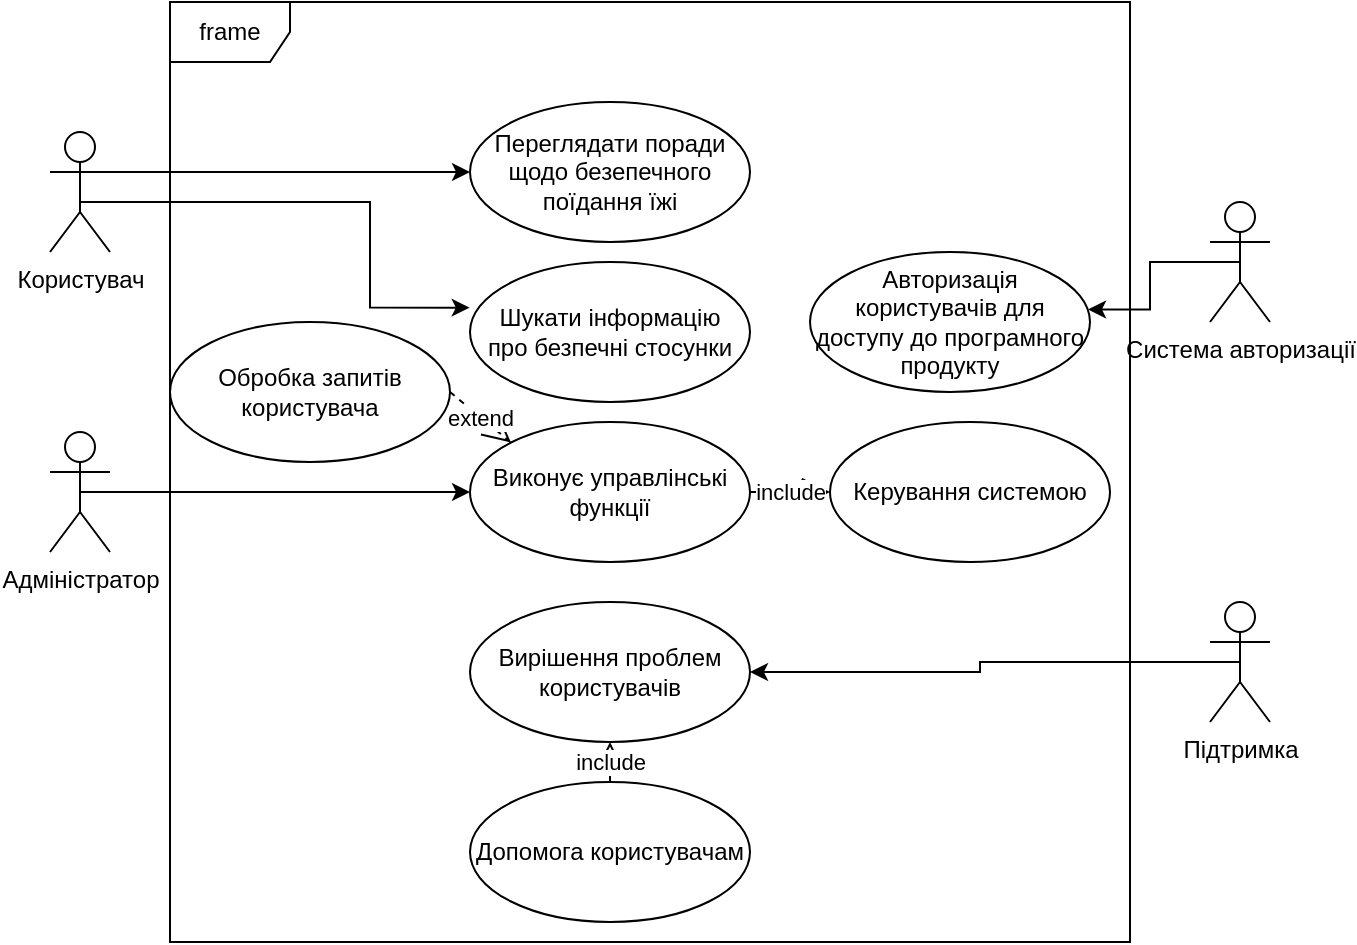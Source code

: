 <mxfile version="22.0.0" type="device">
  <diagram id="C5RBs43oDa-KdzZeNtuy" name="Page-1">
    <mxGraphModel dx="925" dy="468" grid="1" gridSize="10" guides="1" tooltips="1" connect="1" arrows="1" fold="1" page="1" pageScale="1" pageWidth="827" pageHeight="1169" math="0" shadow="0">
      <root>
        <mxCell id="WIyWlLk6GJQsqaUBKTNV-0" />
        <mxCell id="WIyWlLk6GJQsqaUBKTNV-1" parent="WIyWlLk6GJQsqaUBKTNV-0" />
        <mxCell id="HAlKXmDzrB93N0-EfDcC-2" value="frame" style="shape=umlFrame;whiteSpace=wrap;html=1;" parent="WIyWlLk6GJQsqaUBKTNV-1" vertex="1">
          <mxGeometry x="160" y="120" width="480" height="470" as="geometry" />
        </mxCell>
        <mxCell id="Xu0v2ZnW0rIR01lpbdp4-16" style="edgeStyle=orthogonalEdgeStyle;rounded=0;orthogonalLoop=1;jettySize=auto;html=1;exitX=0.5;exitY=0.5;exitDx=0;exitDy=0;exitPerimeter=0;" parent="WIyWlLk6GJQsqaUBKTNV-1" source="HAlKXmDzrB93N0-EfDcC-0" target="Xu0v2ZnW0rIR01lpbdp4-2" edge="1">
          <mxGeometry relative="1" as="geometry" />
        </mxCell>
        <mxCell id="HAlKXmDzrB93N0-EfDcC-0" value="Підтримка&lt;br&gt;" style="shape=umlActor;verticalLabelPosition=bottom;verticalAlign=top;html=1;" parent="WIyWlLk6GJQsqaUBKTNV-1" vertex="1">
          <mxGeometry x="680" y="420" width="30" height="60" as="geometry" />
        </mxCell>
        <mxCell id="HAlKXmDzrB93N0-EfDcC-1" value="Переглядати поради&lt;br&gt;щодо безепечного&lt;br&gt;поїдання їжі" style="ellipse;whiteSpace=wrap;html=1;" parent="WIyWlLk6GJQsqaUBKTNV-1" vertex="1">
          <mxGeometry x="310" y="170" width="140" height="70" as="geometry" />
        </mxCell>
        <mxCell id="HAlKXmDzrB93N0-EfDcC-3" value="Шукати інформацію&lt;br&gt;про безпечні стосунки" style="ellipse;whiteSpace=wrap;html=1;" parent="WIyWlLk6GJQsqaUBKTNV-1" vertex="1">
          <mxGeometry x="310" y="250" width="140" height="70" as="geometry" />
        </mxCell>
        <mxCell id="Xu0v2ZnW0rIR01lpbdp4-8" style="edgeStyle=orthogonalEdgeStyle;rounded=0;orthogonalLoop=1;jettySize=auto;html=1;exitX=0.5;exitY=0.5;exitDx=0;exitDy=0;exitPerimeter=0;entryX=0;entryY=0.5;entryDx=0;entryDy=0;" parent="WIyWlLk6GJQsqaUBKTNV-1" source="HAlKXmDzrB93N0-EfDcC-4" target="HAlKXmDzrB93N0-EfDcC-1" edge="1">
          <mxGeometry relative="1" as="geometry">
            <Array as="points">
              <mxPoint x="115" y="205" />
            </Array>
          </mxGeometry>
        </mxCell>
        <mxCell id="HAlKXmDzrB93N0-EfDcC-4" value="Користувач&lt;br&gt;" style="shape=umlActor;verticalLabelPosition=bottom;verticalAlign=top;html=1;" parent="WIyWlLk6GJQsqaUBKTNV-1" vertex="1">
          <mxGeometry x="100" y="185" width="30" height="60" as="geometry" />
        </mxCell>
        <mxCell id="Xu0v2ZnW0rIR01lpbdp4-12" style="edgeStyle=orthogonalEdgeStyle;rounded=0;orthogonalLoop=1;jettySize=auto;html=1;exitX=0.5;exitY=0.5;exitDx=0;exitDy=0;exitPerimeter=0;" parent="WIyWlLk6GJQsqaUBKTNV-1" source="HAlKXmDzrB93N0-EfDcC-6" target="Xu0v2ZnW0rIR01lpbdp4-5" edge="1">
          <mxGeometry relative="1" as="geometry" />
        </mxCell>
        <mxCell id="HAlKXmDzrB93N0-EfDcC-6" value="Адміністратор" style="shape=umlActor;verticalLabelPosition=bottom;verticalAlign=top;html=1;" parent="WIyWlLk6GJQsqaUBKTNV-1" vertex="1">
          <mxGeometry x="100" y="335" width="30" height="60" as="geometry" />
        </mxCell>
        <mxCell id="HAlKXmDzrB93N0-EfDcC-8" value="Керування системою&lt;br&gt;" style="ellipse;whiteSpace=wrap;html=1;" parent="WIyWlLk6GJQsqaUBKTNV-1" vertex="1">
          <mxGeometry x="490" y="330" width="140" height="70" as="geometry" />
        </mxCell>
        <mxCell id="Xu0v2ZnW0rIR01lpbdp4-1" value="Допомога користувачам" style="ellipse;whiteSpace=wrap;html=1;" parent="WIyWlLk6GJQsqaUBKTNV-1" vertex="1">
          <mxGeometry x="310" y="510" width="140" height="70" as="geometry" />
        </mxCell>
        <mxCell id="Xu0v2ZnW0rIR01lpbdp4-2" value="Вирішення проблем користувачів" style="ellipse;whiteSpace=wrap;html=1;" parent="WIyWlLk6GJQsqaUBKTNV-1" vertex="1">
          <mxGeometry x="310" y="420" width="140" height="70" as="geometry" />
        </mxCell>
        <mxCell id="Xu0v2ZnW0rIR01lpbdp4-4" value="include&lt;br&gt;" style="endArrow=open;endSize=12;dashed=1;html=1;rounded=0;" parent="WIyWlLk6GJQsqaUBKTNV-1" edge="1">
          <mxGeometry width="160" relative="1" as="geometry">
            <mxPoint x="380" y="510" as="sourcePoint" />
            <mxPoint x="380" y="490" as="targetPoint" />
          </mxGeometry>
        </mxCell>
        <mxCell id="Xu0v2ZnW0rIR01lpbdp4-5" value="Виконує управлінські функції" style="ellipse;whiteSpace=wrap;html=1;" parent="WIyWlLk6GJQsqaUBKTNV-1" vertex="1">
          <mxGeometry x="310" y="330" width="140" height="70" as="geometry" />
        </mxCell>
        <mxCell id="Xu0v2ZnW0rIR01lpbdp4-6" value="include&lt;br&gt;" style="endArrow=open;endSize=12;dashed=1;html=1;rounded=0;entryX=0;entryY=0.5;entryDx=0;entryDy=0;exitX=1;exitY=0.5;exitDx=0;exitDy=0;" parent="WIyWlLk6GJQsqaUBKTNV-1" source="Xu0v2ZnW0rIR01lpbdp4-5" target="HAlKXmDzrB93N0-EfDcC-8" edge="1">
          <mxGeometry width="160" relative="1" as="geometry">
            <mxPoint x="390" y="490" as="sourcePoint" />
            <mxPoint x="390" y="510" as="targetPoint" />
          </mxGeometry>
        </mxCell>
        <mxCell id="Xu0v2ZnW0rIR01lpbdp4-9" style="edgeStyle=orthogonalEdgeStyle;rounded=0;orthogonalLoop=1;jettySize=auto;html=1;exitX=0.5;exitY=0.5;exitDx=0;exitDy=0;exitPerimeter=0;entryX=-0.001;entryY=0.326;entryDx=0;entryDy=0;entryPerimeter=0;" parent="WIyWlLk6GJQsqaUBKTNV-1" source="HAlKXmDzrB93N0-EfDcC-4" target="HAlKXmDzrB93N0-EfDcC-3" edge="1">
          <mxGeometry relative="1" as="geometry">
            <Array as="points">
              <mxPoint x="115" y="220" />
              <mxPoint x="260" y="220" />
              <mxPoint x="260" y="273" />
            </Array>
          </mxGeometry>
        </mxCell>
        <mxCell id="Xu0v2ZnW0rIR01lpbdp4-17" value="Обробка запитів користувача" style="ellipse;whiteSpace=wrap;html=1;" parent="WIyWlLk6GJQsqaUBKTNV-1" vertex="1">
          <mxGeometry x="160" y="280" width="140" height="70" as="geometry" />
        </mxCell>
        <mxCell id="Xu0v2ZnW0rIR01lpbdp4-18" value="extend&lt;br&gt;" style="endArrow=open;endSize=12;dashed=1;html=1;rounded=0;entryX=0;entryY=0;entryDx=0;entryDy=0;exitX=1;exitY=0.5;exitDx=0;exitDy=0;" parent="WIyWlLk6GJQsqaUBKTNV-1" source="Xu0v2ZnW0rIR01lpbdp4-17" target="Xu0v2ZnW0rIR01lpbdp4-5" edge="1">
          <mxGeometry width="160" relative="1" as="geometry">
            <mxPoint x="460" y="375" as="sourcePoint" />
            <mxPoint x="500" y="375" as="targetPoint" />
          </mxGeometry>
        </mxCell>
        <mxCell id="0Pxn_PLml3YhAAygg8gG-2" value="Система авторизації" style="shape=umlActor;verticalLabelPosition=bottom;verticalAlign=top;html=1;" parent="WIyWlLk6GJQsqaUBKTNV-1" vertex="1">
          <mxGeometry x="680" y="220" width="30" height="60" as="geometry" />
        </mxCell>
        <mxCell id="0Pxn_PLml3YhAAygg8gG-4" value="Авторизація користувачів для доступу до програмного продукту&lt;br&gt;" style="ellipse;whiteSpace=wrap;html=1;" parent="WIyWlLk6GJQsqaUBKTNV-1" vertex="1">
          <mxGeometry x="480" y="245" width="140" height="70" as="geometry" />
        </mxCell>
        <mxCell id="0Pxn_PLml3YhAAygg8gG-5" style="edgeStyle=orthogonalEdgeStyle;rounded=0;orthogonalLoop=1;jettySize=auto;html=1;exitX=0.5;exitY=0.5;exitDx=0;exitDy=0;exitPerimeter=0;entryX=0.993;entryY=0.41;entryDx=0;entryDy=0;entryPerimeter=0;" parent="WIyWlLk6GJQsqaUBKTNV-1" source="0Pxn_PLml3YhAAygg8gG-2" target="0Pxn_PLml3YhAAygg8gG-4" edge="1">
          <mxGeometry relative="1" as="geometry" />
        </mxCell>
      </root>
    </mxGraphModel>
  </diagram>
</mxfile>
